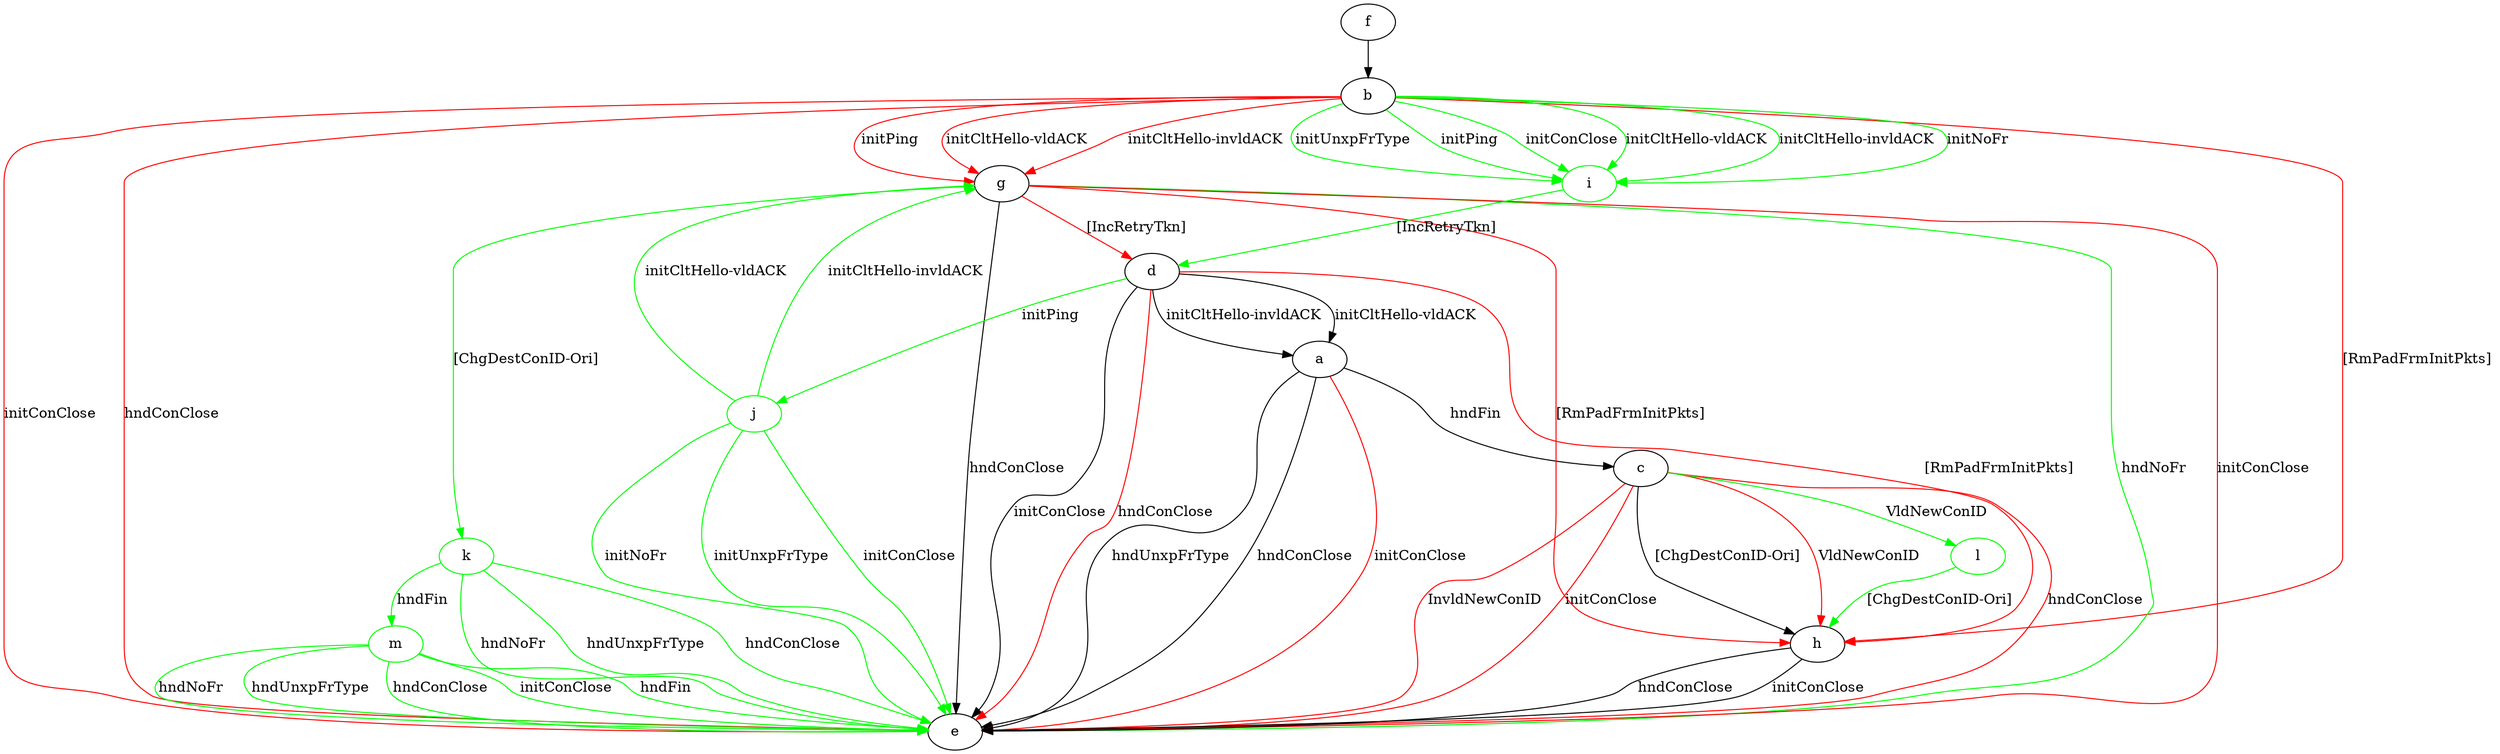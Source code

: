 digraph "" {
	a -> c	[key=0,
		label="hndFin "];
	a -> e	[key=0,
		label="hndUnxpFrType "];
	a -> e	[key=1,
		label="hndConClose "];
	a -> e	[key=2,
		color=red,
		label="initConClose "];
	b -> e	[key=0,
		color=red,
		label="initConClose "];
	b -> e	[key=1,
		color=red,
		label="hndConClose "];
	b -> g	[key=0,
		color=red,
		label="initPing "];
	b -> g	[key=1,
		color=red,
		label="initCltHello-vldACK "];
	b -> g	[key=2,
		color=red,
		label="initCltHello-invldACK "];
	b -> h	[key=0,
		color=red,
		label="[RmPadFrmInitPkts] "];
	i	[color=green];
	b -> i	[key=0,
		color=green,
		label="initPing "];
	b -> i	[key=1,
		color=green,
		label="initConClose "];
	b -> i	[key=2,
		color=green,
		label="initCltHello-vldACK "];
	b -> i	[key=3,
		color=green,
		label="initCltHello-invldACK "];
	b -> i	[key=4,
		color=green,
		label="initNoFr "];
	b -> i	[key=5,
		color=green,
		label="initUnxpFrType "];
	c -> e	[key=0,
		color=red,
		label="initConClose "];
	c -> e	[key=1,
		color=red,
		label="hndConClose "];
	c -> e	[key=2,
		color=red,
		label="InvldNewConID "];
	c -> h	[key=0,
		label="[ChgDestConID-Ori] "];
	c -> h	[key=1,
		color=red,
		label="VldNewConID "];
	l	[color=green];
	c -> l	[key=0,
		color=green,
		label="VldNewConID "];
	d -> a	[key=0,
		label="initCltHello-vldACK "];
	d -> a	[key=1,
		label="initCltHello-invldACK "];
	d -> e	[key=0,
		label="initConClose "];
	d -> e	[key=1,
		color=red,
		label="hndConClose "];
	d -> h	[key=0,
		color=red,
		label="[RmPadFrmInitPkts] "];
	j	[color=green];
	d -> j	[key=0,
		color=green,
		label="initPing "];
	f -> b	[key=0];
	g -> d	[key=0,
		color=red,
		label="[IncRetryTkn] "];
	g -> e	[key=0,
		label="hndConClose "];
	g -> e	[key=1,
		color=green,
		label="hndNoFr "];
	g -> e	[key=2,
		color=red,
		label="initConClose "];
	g -> h	[key=0,
		color=red,
		label="[RmPadFrmInitPkts] "];
	k	[color=green];
	g -> k	[key=0,
		color=green,
		label="[ChgDestConID-Ori] "];
	h -> e	[key=0,
		label="initConClose "];
	h -> e	[key=1,
		label="hndConClose "];
	i -> d	[key=0,
		color=green,
		label="[IncRetryTkn] "];
	j -> e	[key=0,
		color=green,
		label="initConClose "];
	j -> e	[key=1,
		color=green,
		label="initNoFr "];
	j -> e	[key=2,
		color=green,
		label="initUnxpFrType "];
	j -> g	[key=0,
		color=green,
		label="initCltHello-vldACK "];
	j -> g	[key=1,
		color=green,
		label="initCltHello-invldACK "];
	k -> e	[key=0,
		color=green,
		label="hndNoFr "];
	k -> e	[key=1,
		color=green,
		label="hndUnxpFrType "];
	k -> e	[key=2,
		color=green,
		label="hndConClose "];
	m	[color=green];
	k -> m	[key=0,
		color=green,
		label="hndFin "];
	l -> h	[key=0,
		color=green,
		label="[ChgDestConID-Ori] "];
	m -> e	[key=0,
		color=green,
		label="initConClose "];
	m -> e	[key=1,
		color=green,
		label="hndFin "];
	m -> e	[key=2,
		color=green,
		label="hndNoFr "];
	m -> e	[key=3,
		color=green,
		label="hndUnxpFrType "];
	m -> e	[key=4,
		color=green,
		label="hndConClose "];
}
